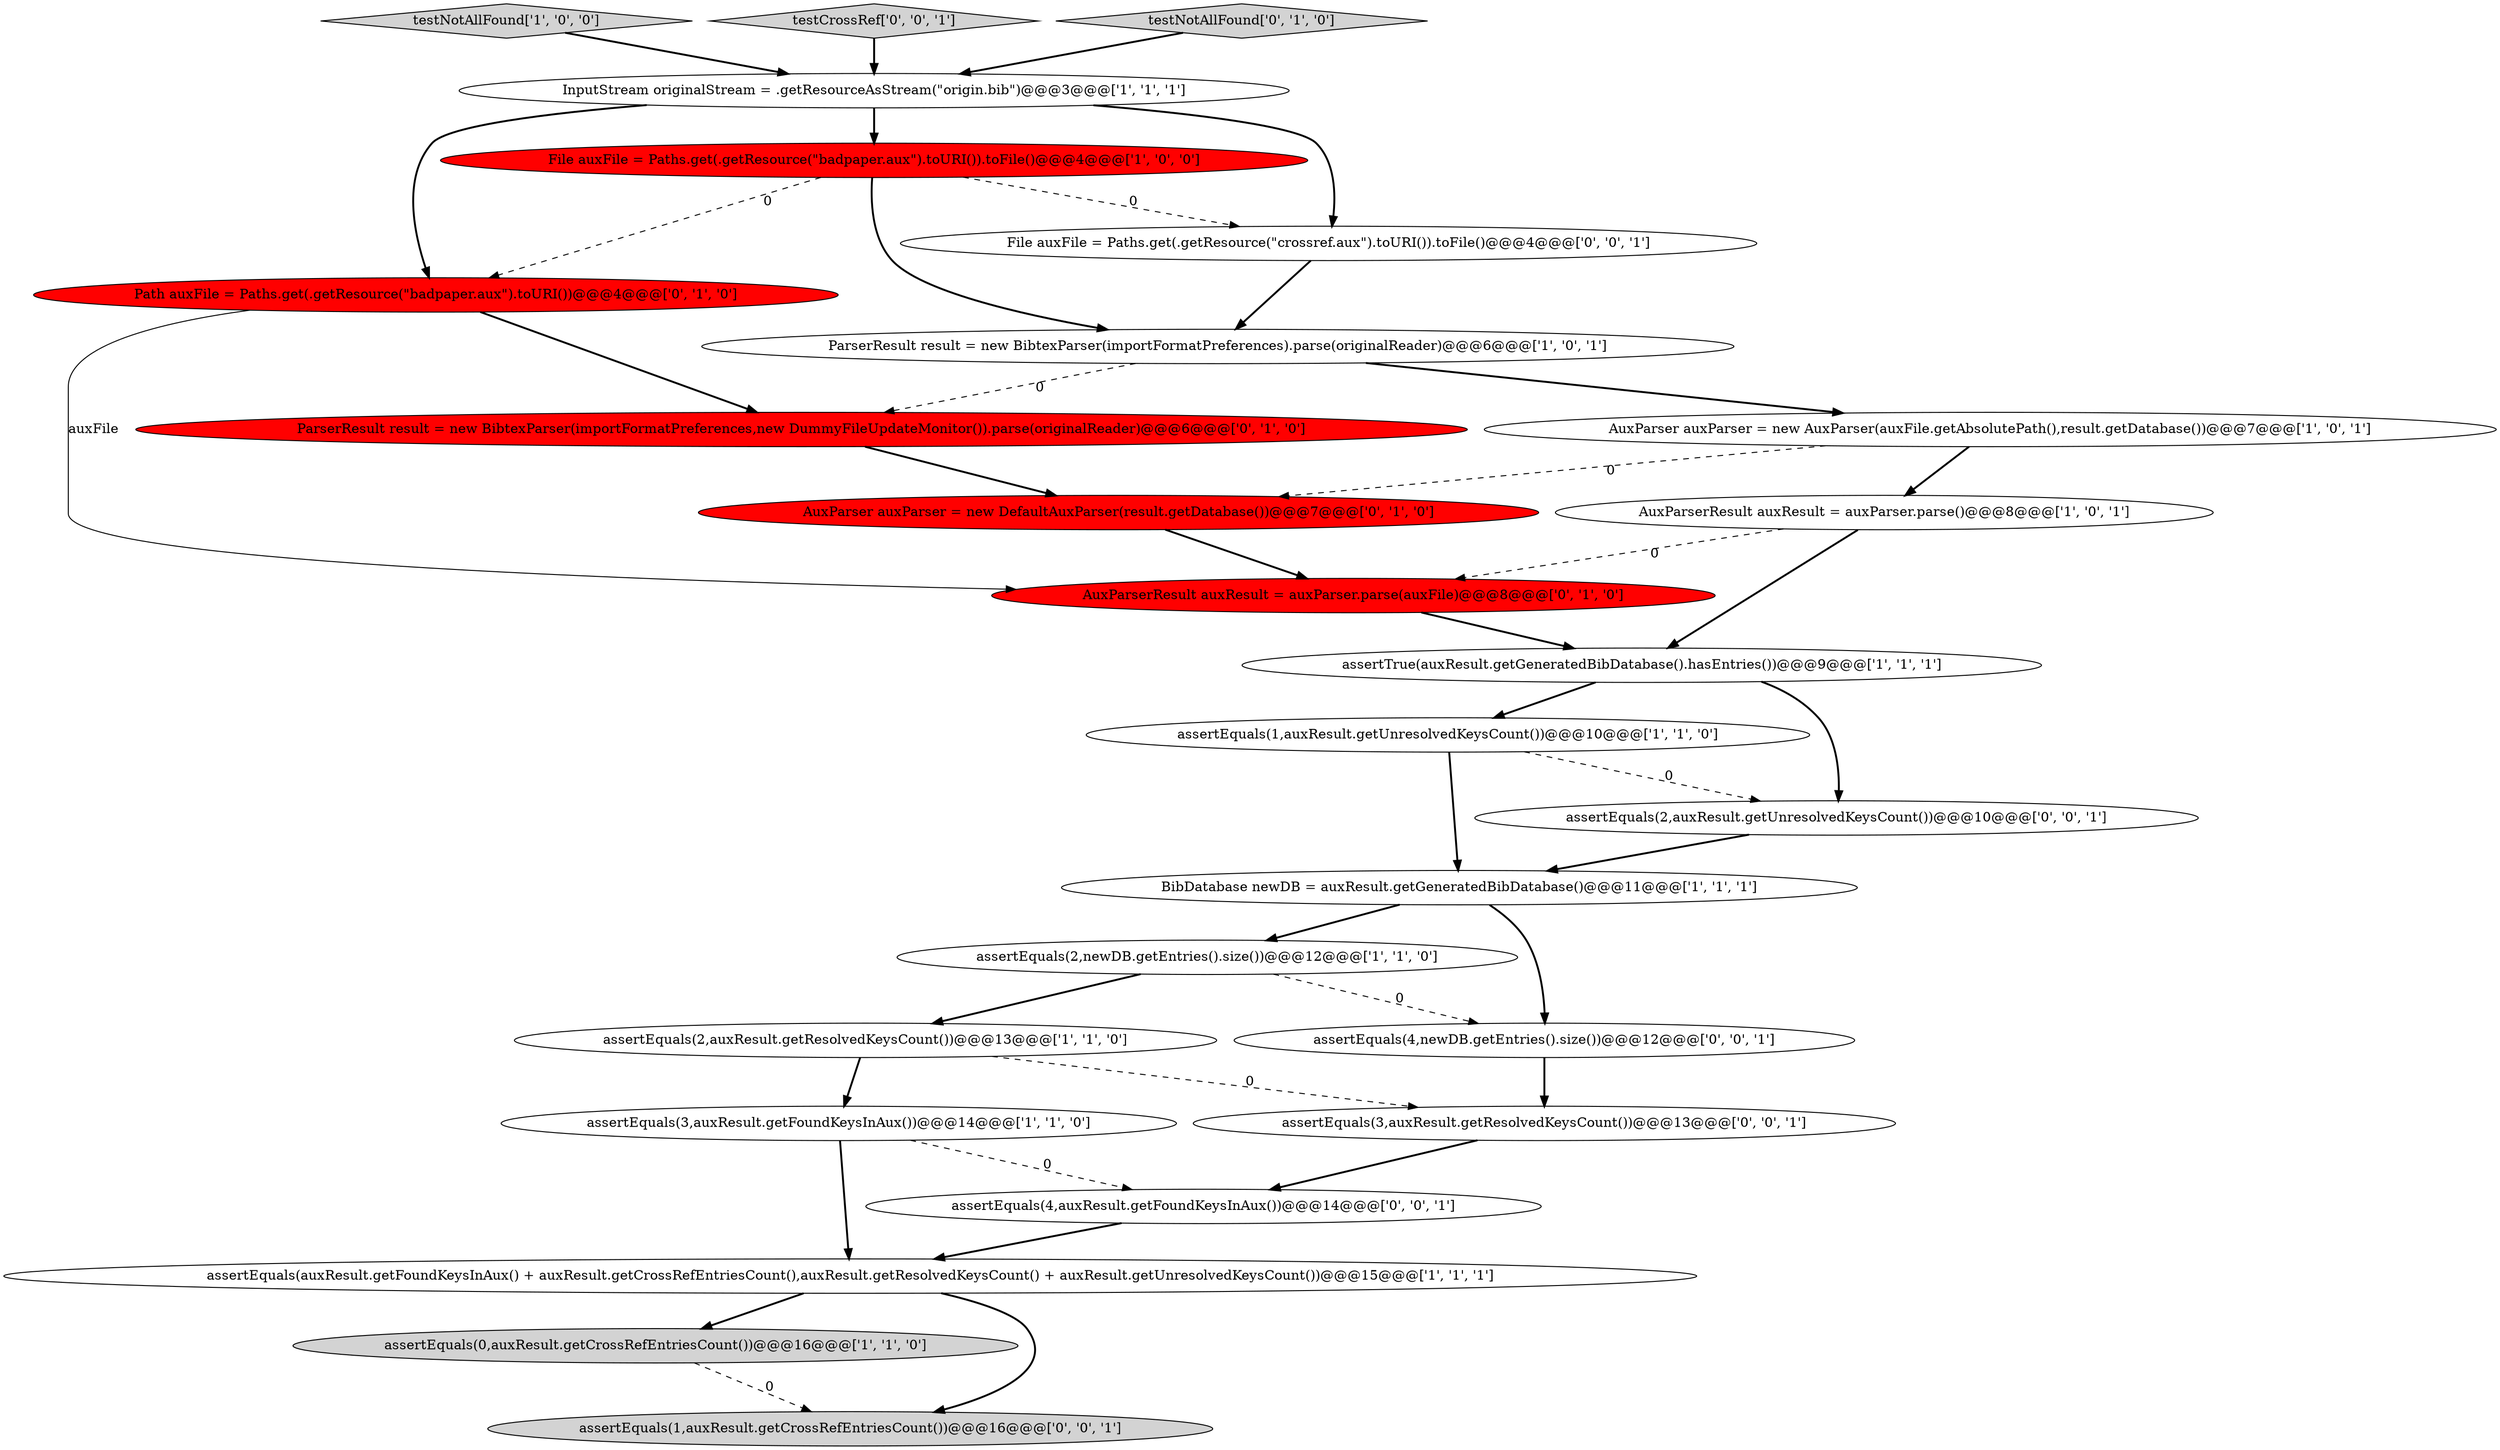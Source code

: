 digraph {
24 [style = filled, label = "assertEquals(1,auxResult.getCrossRefEntriesCount())@@@16@@@['0', '0', '1']", fillcolor = lightgray, shape = ellipse image = "AAA0AAABBB3BBB"];
13 [style = filled, label = "assertEquals(3,auxResult.getFoundKeysInAux())@@@14@@@['1', '1', '0']", fillcolor = white, shape = ellipse image = "AAA0AAABBB1BBB"];
1 [style = filled, label = "BibDatabase newDB = auxResult.getGeneratedBibDatabase()@@@11@@@['1', '1', '1']", fillcolor = white, shape = ellipse image = "AAA0AAABBB1BBB"];
8 [style = filled, label = "ParserResult result = new BibtexParser(importFormatPreferences).parse(originalReader)@@@6@@@['1', '0', '1']", fillcolor = white, shape = ellipse image = "AAA0AAABBB1BBB"];
3 [style = filled, label = "testNotAllFound['1', '0', '0']", fillcolor = lightgray, shape = diamond image = "AAA0AAABBB1BBB"];
12 [style = filled, label = "assertTrue(auxResult.getGeneratedBibDatabase().hasEntries())@@@9@@@['1', '1', '1']", fillcolor = white, shape = ellipse image = "AAA0AAABBB1BBB"];
7 [style = filled, label = "assertEquals(1,auxResult.getUnresolvedKeysCount())@@@10@@@['1', '1', '0']", fillcolor = white, shape = ellipse image = "AAA0AAABBB1BBB"];
20 [style = filled, label = "assertEquals(4,auxResult.getFoundKeysInAux())@@@14@@@['0', '0', '1']", fillcolor = white, shape = ellipse image = "AAA0AAABBB3BBB"];
23 [style = filled, label = "assertEquals(2,auxResult.getUnresolvedKeysCount())@@@10@@@['0', '0', '1']", fillcolor = white, shape = ellipse image = "AAA0AAABBB3BBB"];
22 [style = filled, label = "testCrossRef['0', '0', '1']", fillcolor = lightgray, shape = diamond image = "AAA0AAABBB3BBB"];
17 [style = filled, label = "Path auxFile = Paths.get(.getResource(\"badpaper.aux\").toURI())@@@4@@@['0', '1', '0']", fillcolor = red, shape = ellipse image = "AAA1AAABBB2BBB"];
16 [style = filled, label = "ParserResult result = new BibtexParser(importFormatPreferences,new DummyFileUpdateMonitor()).parse(originalReader)@@@6@@@['0', '1', '0']", fillcolor = red, shape = ellipse image = "AAA1AAABBB2BBB"];
25 [style = filled, label = "assertEquals(4,newDB.getEntries().size())@@@12@@@['0', '0', '1']", fillcolor = white, shape = ellipse image = "AAA0AAABBB3BBB"];
18 [style = filled, label = "AuxParserResult auxResult = auxParser.parse(auxFile)@@@8@@@['0', '1', '0']", fillcolor = red, shape = ellipse image = "AAA1AAABBB2BBB"];
4 [style = filled, label = "assertEquals(2,auxResult.getResolvedKeysCount())@@@13@@@['1', '1', '0']", fillcolor = white, shape = ellipse image = "AAA0AAABBB1BBB"];
9 [style = filled, label = "AuxParserResult auxResult = auxParser.parse()@@@8@@@['1', '0', '1']", fillcolor = white, shape = ellipse image = "AAA0AAABBB1BBB"];
2 [style = filled, label = "assertEquals(0,auxResult.getCrossRefEntriesCount())@@@16@@@['1', '1', '0']", fillcolor = lightgray, shape = ellipse image = "AAA0AAABBB1BBB"];
15 [style = filled, label = "testNotAllFound['0', '1', '0']", fillcolor = lightgray, shape = diamond image = "AAA0AAABBB2BBB"];
21 [style = filled, label = "File auxFile = Paths.get(.getResource(\"crossref.aux\").toURI()).toFile()@@@4@@@['0', '0', '1']", fillcolor = white, shape = ellipse image = "AAA0AAABBB3BBB"];
19 [style = filled, label = "assertEquals(3,auxResult.getResolvedKeysCount())@@@13@@@['0', '0', '1']", fillcolor = white, shape = ellipse image = "AAA0AAABBB3BBB"];
11 [style = filled, label = "assertEquals(2,newDB.getEntries().size())@@@12@@@['1', '1', '0']", fillcolor = white, shape = ellipse image = "AAA0AAABBB1BBB"];
10 [style = filled, label = "AuxParser auxParser = new AuxParser(auxFile.getAbsolutePath(),result.getDatabase())@@@7@@@['1', '0', '1']", fillcolor = white, shape = ellipse image = "AAA0AAABBB1BBB"];
14 [style = filled, label = "AuxParser auxParser = new DefaultAuxParser(result.getDatabase())@@@7@@@['0', '1', '0']", fillcolor = red, shape = ellipse image = "AAA1AAABBB2BBB"];
5 [style = filled, label = "InputStream originalStream = .getResourceAsStream(\"origin.bib\")@@@3@@@['1', '1', '1']", fillcolor = white, shape = ellipse image = "AAA0AAABBB1BBB"];
6 [style = filled, label = "assertEquals(auxResult.getFoundKeysInAux() + auxResult.getCrossRefEntriesCount(),auxResult.getResolvedKeysCount() + auxResult.getUnresolvedKeysCount())@@@15@@@['1', '1', '1']", fillcolor = white, shape = ellipse image = "AAA0AAABBB1BBB"];
0 [style = filled, label = "File auxFile = Paths.get(.getResource(\"badpaper.aux\").toURI()).toFile()@@@4@@@['1', '0', '0']", fillcolor = red, shape = ellipse image = "AAA1AAABBB1BBB"];
8->10 [style = bold, label=""];
8->16 [style = dashed, label="0"];
7->1 [style = bold, label=""];
7->23 [style = dashed, label="0"];
9->18 [style = dashed, label="0"];
19->20 [style = bold, label=""];
13->20 [style = dashed, label="0"];
11->4 [style = bold, label=""];
4->13 [style = bold, label=""];
21->8 [style = bold, label=""];
18->12 [style = bold, label=""];
6->24 [style = bold, label=""];
20->6 [style = bold, label=""];
5->17 [style = bold, label=""];
0->17 [style = dashed, label="0"];
22->5 [style = bold, label=""];
12->7 [style = bold, label=""];
15->5 [style = bold, label=""];
1->11 [style = bold, label=""];
6->2 [style = bold, label=""];
5->21 [style = bold, label=""];
17->18 [style = solid, label="auxFile"];
3->5 [style = bold, label=""];
5->0 [style = bold, label=""];
0->21 [style = dashed, label="0"];
0->8 [style = bold, label=""];
25->19 [style = bold, label=""];
11->25 [style = dashed, label="0"];
23->1 [style = bold, label=""];
16->14 [style = bold, label=""];
4->19 [style = dashed, label="0"];
14->18 [style = bold, label=""];
10->9 [style = bold, label=""];
12->23 [style = bold, label=""];
9->12 [style = bold, label=""];
13->6 [style = bold, label=""];
2->24 [style = dashed, label="0"];
1->25 [style = bold, label=""];
10->14 [style = dashed, label="0"];
17->16 [style = bold, label=""];
}
